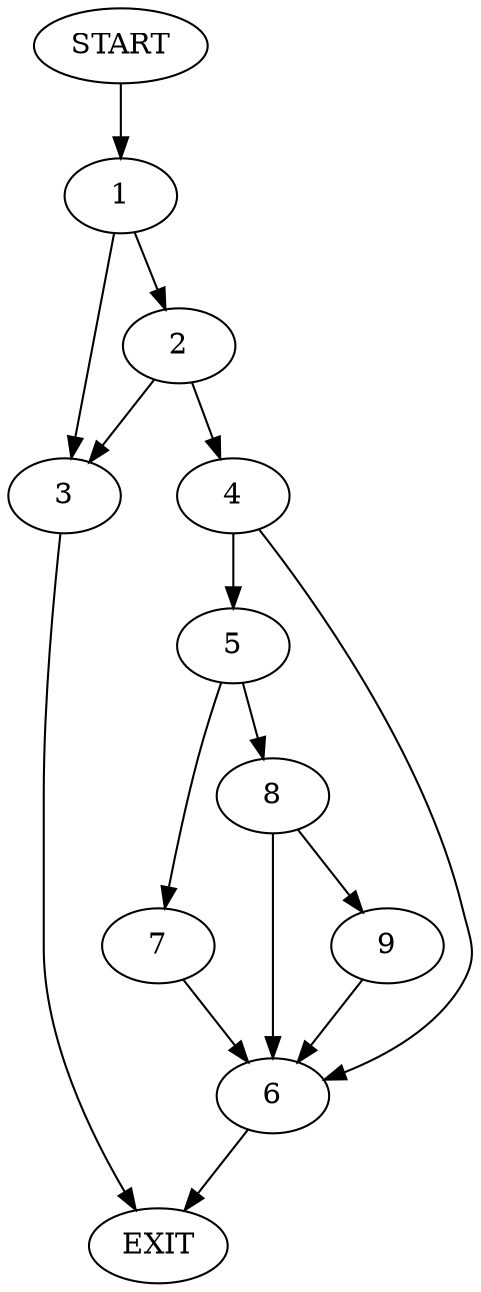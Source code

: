 digraph {
0 [label="START"]
10 [label="EXIT"]
0 -> 1
1 -> 2
1 -> 3
3 -> 10
2 -> 3
2 -> 4
4 -> 5
4 -> 6
6 -> 10
5 -> 7
5 -> 8
7 -> 6
8 -> 9
8 -> 6
9 -> 6
}

